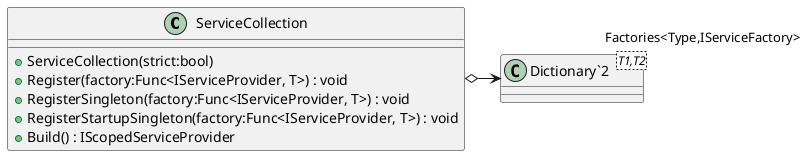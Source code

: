 @startuml
class ServiceCollection {
    + ServiceCollection(strict:bool)
    + Register(factory:Func<IServiceProvider, T>) : void
    + RegisterSingleton(factory:Func<IServiceProvider, T>) : void
    + RegisterStartupSingleton(factory:Func<IServiceProvider, T>) : void
    + Build() : IScopedServiceProvider
}
class "Dictionary`2"<T1,T2> {
}
ServiceCollection o-> "Factories<Type,IServiceFactory>" "Dictionary`2"
@enduml
